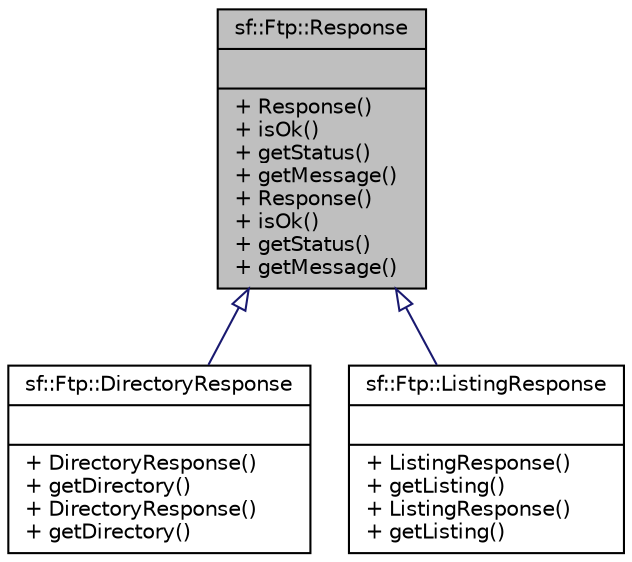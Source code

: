 digraph "sf::Ftp::Response"
{
 // LATEX_PDF_SIZE
  edge [fontname="Helvetica",fontsize="10",labelfontname="Helvetica",labelfontsize="10"];
  node [fontname="Helvetica",fontsize="10",shape=record];
  Node1 [label="{sf::Ftp::Response\n||+ Response()\l+ isOk()\l+ getStatus()\l+ getMessage()\l+ Response()\l+ isOk()\l+ getStatus()\l+ getMessage()\l}",height=0.2,width=0.4,color="black", fillcolor="grey75", style="filled", fontcolor="black",tooltip="Define a FTP response."];
  Node1 -> Node2 [dir="back",color="midnightblue",fontsize="10",style="solid",arrowtail="onormal",fontname="Helvetica"];
  Node2 [label="{sf::Ftp::DirectoryResponse\n||+ DirectoryResponse()\l+ getDirectory()\l+ DirectoryResponse()\l+ getDirectory()\l}",height=0.2,width=0.4,color="black", fillcolor="white", style="filled",URL="$classsf_1_1Ftp_1_1DirectoryResponse.html",tooltip="Specialization of FTP response returning a directory."];
  Node1 -> Node3 [dir="back",color="midnightblue",fontsize="10",style="solid",arrowtail="onormal",fontname="Helvetica"];
  Node3 [label="{sf::Ftp::ListingResponse\n||+ ListingResponse()\l+ getListing()\l+ ListingResponse()\l+ getListing()\l}",height=0.2,width=0.4,color="black", fillcolor="white", style="filled",URL="$classsf_1_1Ftp_1_1ListingResponse.html",tooltip="Specialization of FTP response returning a filename listing."];
}
